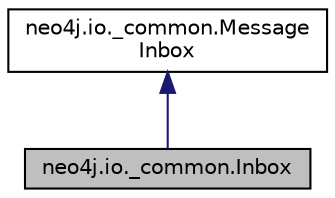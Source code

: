 digraph "neo4j.io._common.Inbox"
{
 // LATEX_PDF_SIZE
  edge [fontname="Helvetica",fontsize="10",labelfontname="Helvetica",labelfontsize="10"];
  node [fontname="Helvetica",fontsize="10",shape=record];
  Node1 [label="neo4j.io._common.Inbox",height=0.2,width=0.4,color="black", fillcolor="grey75", style="filled", fontcolor="black",tooltip=" "];
  Node2 -> Node1 [dir="back",color="midnightblue",fontsize="10",style="solid"];
  Node2 [label="neo4j.io._common.Message\lInbox",height=0.2,width=0.4,color="black", fillcolor="white", style="filled",URL="$classneo4j_1_1io_1_1__common_1_1_message_inbox.html",tooltip=" "];
}
